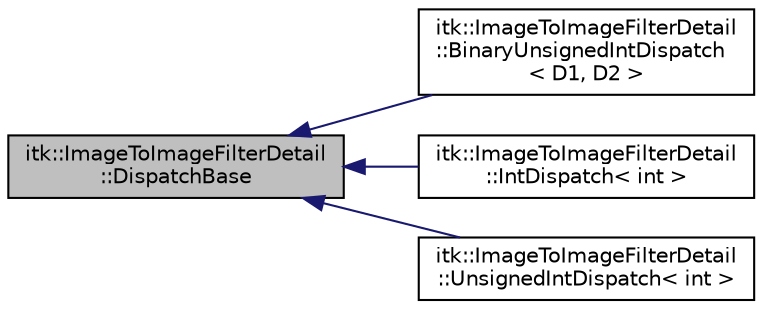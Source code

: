 digraph "itk::ImageToImageFilterDetail::DispatchBase"
{
 // LATEX_PDF_SIZE
  edge [fontname="Helvetica",fontsize="10",labelfontname="Helvetica",labelfontsize="10"];
  node [fontname="Helvetica",fontsize="10",shape=record];
  rankdir="LR";
  Node1 [label="itk::ImageToImageFilterDetail\l::DispatchBase",height=0.2,width=0.4,color="black", fillcolor="grey75", style="filled", fontcolor="black",tooltip="Base class for a class used to dispatch to dimension specific implementations."];
  Node1 -> Node2 [dir="back",color="midnightblue",fontsize="10",style="solid",fontname="Helvetica"];
  Node2 [label="itk::ImageToImageFilterDetail\l::BinaryUnsignedIntDispatch\l\< D1, D2 \>",height=0.2,width=0.4,color="black", fillcolor="white", style="filled",URL="$structitk_1_1ImageToImageFilterDetail_1_1BinaryUnsignedIntDispatch.html",tooltip="Templated class to produce a unique type for a pairing of unsigned integers (usually two dimensions)."];
  Node1 -> Node3 [dir="back",color="midnightblue",fontsize="10",style="solid",fontname="Helvetica"];
  Node3 [label="itk::ImageToImageFilterDetail\l::IntDispatch\< int \>",height=0.2,width=0.4,color="black", fillcolor="white", style="filled",URL="$structitk_1_1ImageToImageFilterDetail_1_1IntDispatch.html",tooltip="Templated class to produce a unique type for each integer."];
  Node1 -> Node4 [dir="back",color="midnightblue",fontsize="10",style="solid",fontname="Helvetica"];
  Node4 [label="itk::ImageToImageFilterDetail\l::UnsignedIntDispatch\< int \>",height=0.2,width=0.4,color="black", fillcolor="white", style="filled",URL="$structitk_1_1ImageToImageFilterDetail_1_1UnsignedIntDispatch.html",tooltip="Templated class to produce a unique type for each unsigned integer (usually a dimension)."];
}
